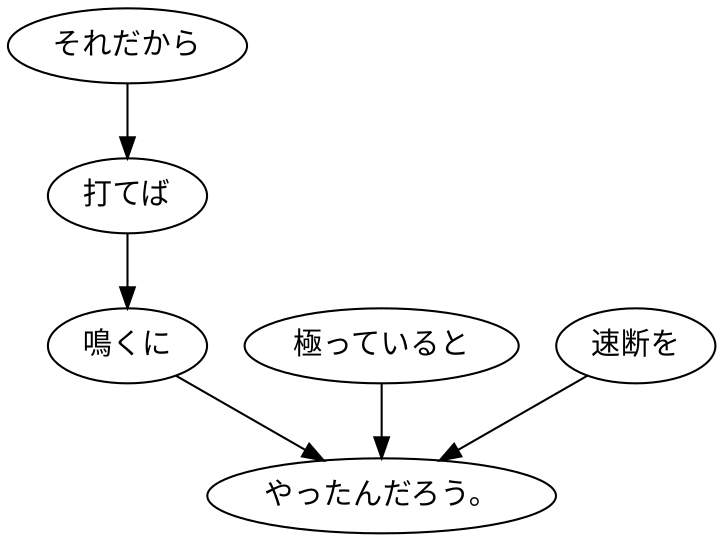 digraph graph4578 {
	node0 [label="それだから"];
	node1 [label="打てば"];
	node2 [label="鳴くに"];
	node3 [label="極っていると"];
	node4 [label="速断を"];
	node5 [label="やったんだろう。"];
	node0 -> node1;
	node1 -> node2;
	node2 -> node5;
	node3 -> node5;
	node4 -> node5;
}
